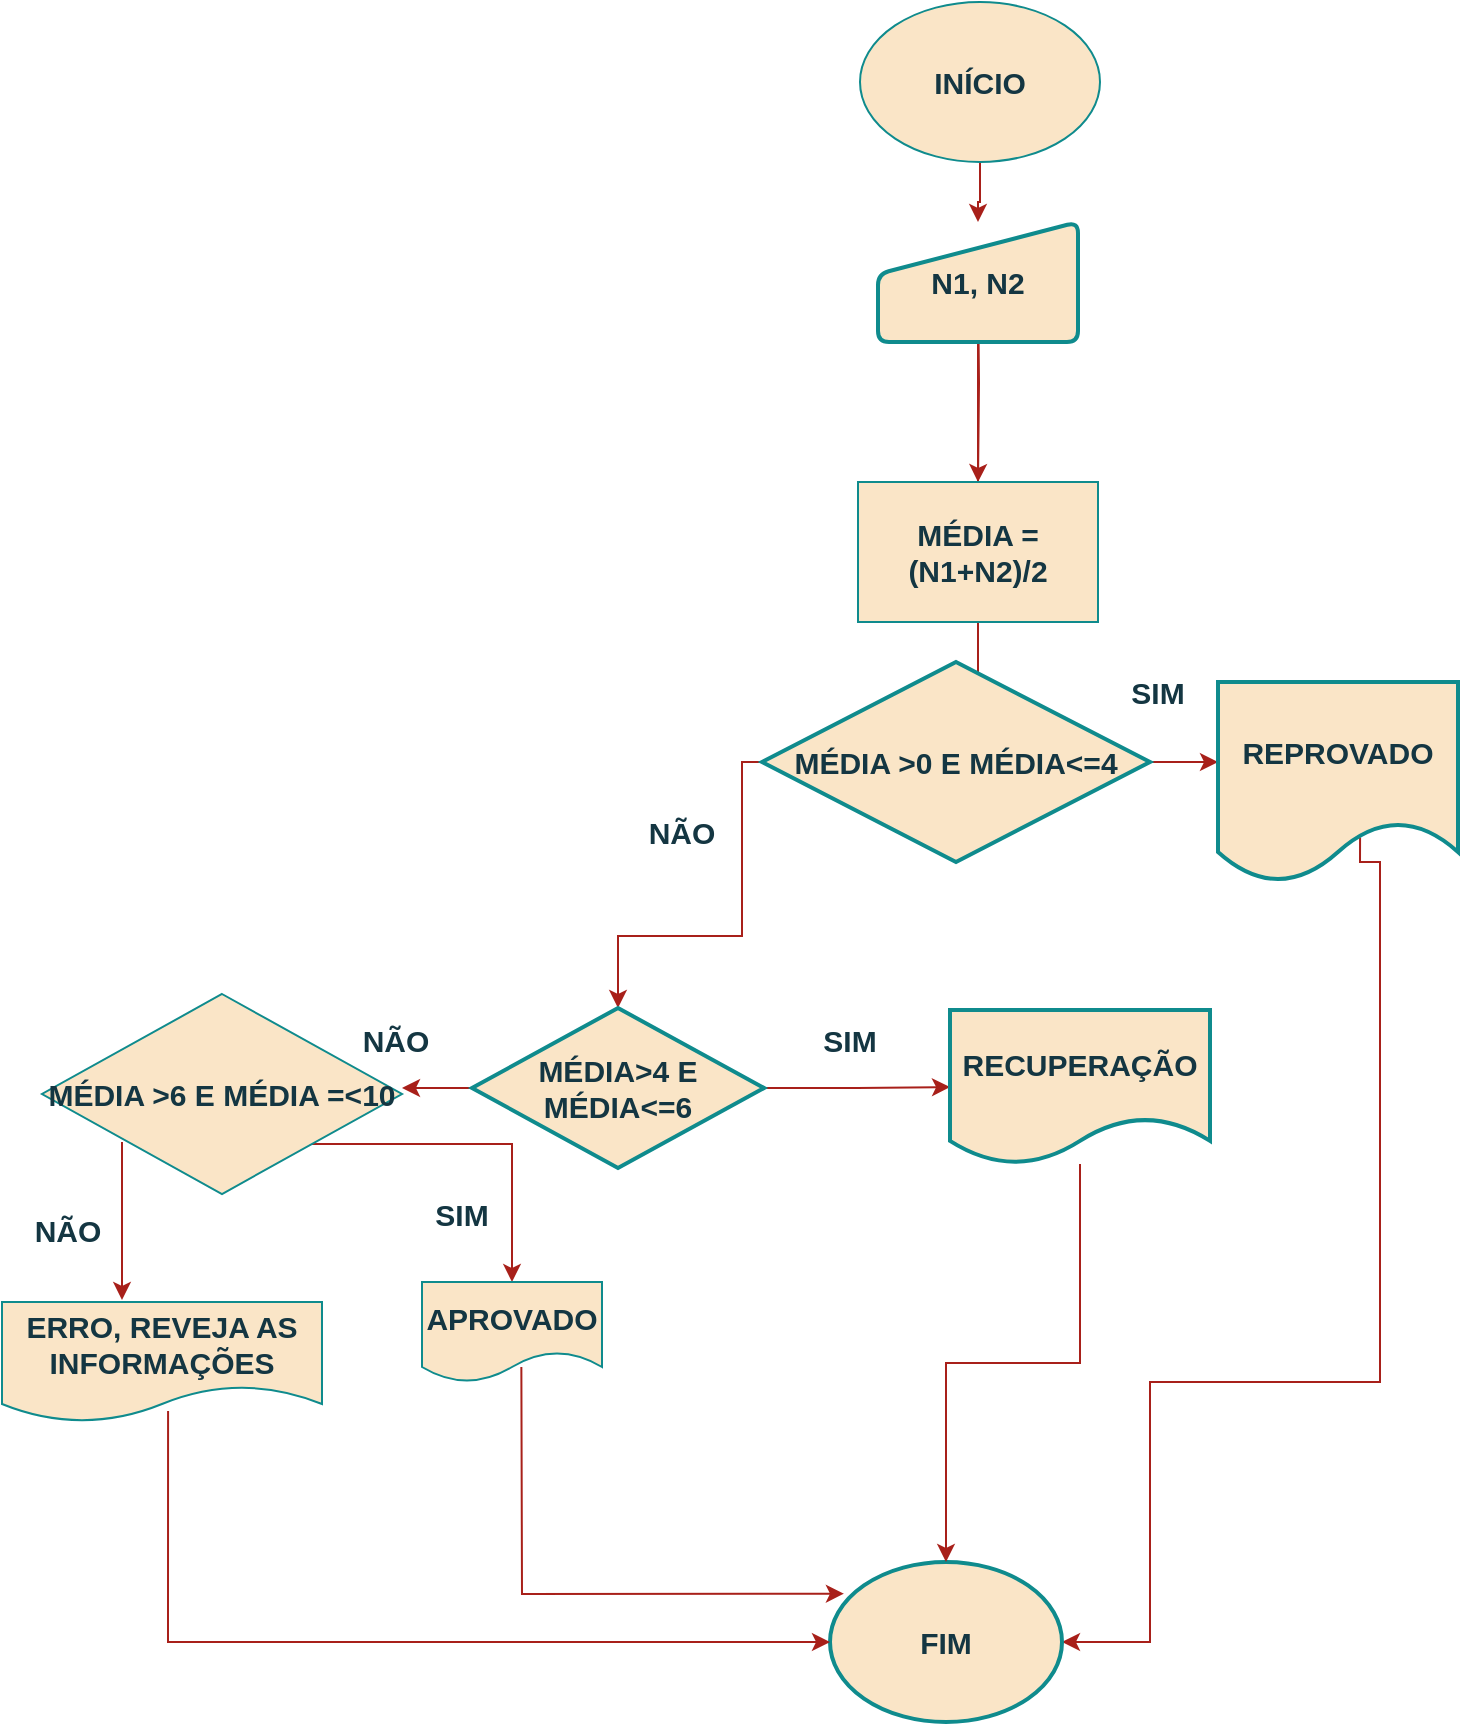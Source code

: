 <mxfile version="25.0.2">
  <diagram name="Página-1" id="34KzbMYfrZC1YEMNCEcf">
    <mxGraphModel dx="2126" dy="2095" grid="1" gridSize="10" guides="1" tooltips="1" connect="1" arrows="1" fold="1" page="1" pageScale="1" pageWidth="827" pageHeight="1169" math="0" shadow="0">
      <root>
        <mxCell id="0" />
        <mxCell id="1" parent="0" />
        <mxCell id="DO_F_xVt8AcNw5fe8OdE-20" value="" style="edgeStyle=orthogonalEdgeStyle;rounded=0;orthogonalLoop=1;jettySize=auto;html=1;strokeColor=#A8201A;fontColor=#143642;fillColor=#FAE5C7;fontStyle=1;fontSize=15;" edge="1" parent="1" source="DO_F_xVt8AcNw5fe8OdE-1" target="DO_F_xVt8AcNw5fe8OdE-17">
          <mxGeometry relative="1" as="geometry" />
        </mxCell>
        <mxCell id="DO_F_xVt8AcNw5fe8OdE-1" value="INÍCIO" style="ellipse;whiteSpace=wrap;html=1;fontStyle=1;fontSize=15;labelBackgroundColor=none;fillColor=#FAE5C7;strokeColor=#0F8B8D;fontColor=#143642;" vertex="1" parent="1">
          <mxGeometry x="429" y="-1130" width="120" height="80" as="geometry" />
        </mxCell>
        <mxCell id="DO_F_xVt8AcNw5fe8OdE-7" value="" style="edgeStyle=orthogonalEdgeStyle;rounded=0;orthogonalLoop=1;jettySize=auto;html=1;labelBackgroundColor=none;strokeColor=#A8201A;fontColor=default;fontSize=15;fontStyle=1;align=center;" edge="1" parent="1" target="DO_F_xVt8AcNw5fe8OdE-6">
          <mxGeometry relative="1" as="geometry">
            <mxPoint x="488" y="-990" as="sourcePoint" />
          </mxGeometry>
        </mxCell>
        <mxCell id="DO_F_xVt8AcNw5fe8OdE-9" value="" style="edgeStyle=orthogonalEdgeStyle;rounded=0;orthogonalLoop=1;jettySize=auto;html=1;labelBackgroundColor=none;strokeColor=#A8201A;fontColor=default;fontSize=15;fontStyle=1;align=center;" edge="1" parent="1" source="DO_F_xVt8AcNw5fe8OdE-17">
          <mxGeometry relative="1" as="geometry">
            <mxPoint x="488" y="-780" as="targetPoint" />
          </mxGeometry>
        </mxCell>
        <mxCell id="DO_F_xVt8AcNw5fe8OdE-6" value="MÉDIA = (N1+N2)/2" style="whiteSpace=wrap;html=1;labelBackgroundColor=none;fillColor=#FAE5C7;strokeColor=#0F8B8D;fontColor=#143642;fontSize=15;fontStyle=1;align=center;" vertex="1" parent="1">
          <mxGeometry x="428" y="-890" width="120" height="70" as="geometry" />
        </mxCell>
        <mxCell id="DO_F_xVt8AcNw5fe8OdE-14" value="" style="edgeStyle=orthogonalEdgeStyle;rounded=0;orthogonalLoop=1;jettySize=auto;html=1;strokeColor=#A8201A;fontColor=#143642;fillColor=#FAE5C7;entryX=0.5;entryY=0;entryDx=0;entryDy=0;fontStyle=1;fontSize=15;" edge="1" parent="1" source="DO_F_xVt8AcNw5fe8OdE-11" target="DO_F_xVt8AcNw5fe8OdE-23">
          <mxGeometry relative="1" as="geometry">
            <mxPoint x="368" y="-745" as="targetPoint" />
            <Array as="points">
              <mxPoint x="370" y="-750" />
              <mxPoint x="370" y="-663" />
              <mxPoint x="308" y="-663" />
            </Array>
          </mxGeometry>
        </mxCell>
        <mxCell id="DO_F_xVt8AcNw5fe8OdE-16" value="" style="edgeStyle=orthogonalEdgeStyle;rounded=0;orthogonalLoop=1;jettySize=auto;html=1;strokeColor=#A8201A;fontColor=#143642;fillColor=#FAE5C7;fontStyle=1;fontSize=15;" edge="1" parent="1" source="DO_F_xVt8AcNw5fe8OdE-11">
          <mxGeometry relative="1" as="geometry">
            <mxPoint x="608" y="-750" as="targetPoint" />
          </mxGeometry>
        </mxCell>
        <mxCell id="DO_F_xVt8AcNw5fe8OdE-11" value="MÉDIA &amp;gt;0 E MÉDIA&amp;lt;=4" style="strokeWidth=2;html=1;shape=mxgraph.flowchart.decision;whiteSpace=wrap;labelBackgroundColor=none;fillColor=#FAE5C7;strokeColor=#0F8B8D;fontColor=#143642;fontSize=15;fontStyle=1;align=center;" vertex="1" parent="1">
          <mxGeometry x="380" y="-800" width="194" height="100" as="geometry" />
        </mxCell>
        <mxCell id="DO_F_xVt8AcNw5fe8OdE-22" value="" style="edgeStyle=orthogonalEdgeStyle;rounded=0;orthogonalLoop=1;jettySize=auto;html=1;strokeColor=#A8201A;fontColor=#143642;fillColor=#FAE5C7;exitX=0.592;exitY=0.777;exitDx=0;exitDy=0;exitPerimeter=0;fontStyle=1;fontSize=15;" edge="1" parent="1" source="DO_F_xVt8AcNw5fe8OdE-15" target="DO_F_xVt8AcNw5fe8OdE-21">
          <mxGeometry relative="1" as="geometry">
            <mxPoint x="668" y="-700" as="sourcePoint" />
            <Array as="points">
              <mxPoint x="679" y="-700" />
              <mxPoint x="689" y="-700" />
              <mxPoint x="689" y="-440" />
              <mxPoint x="574" y="-440" />
              <mxPoint x="574" y="-310" />
            </Array>
          </mxGeometry>
        </mxCell>
        <mxCell id="DO_F_xVt8AcNw5fe8OdE-15" value="REPROVADO" style="shape=document;whiteSpace=wrap;html=1;boundedLbl=1;fontSize=15;fillColor=#FAE5C7;strokeColor=#0F8B8D;fontColor=#143642;strokeWidth=2;labelBackgroundColor=none;fontStyle=1;" vertex="1" parent="1">
          <mxGeometry x="608" y="-790" width="120" height="100" as="geometry" />
        </mxCell>
        <mxCell id="DO_F_xVt8AcNw5fe8OdE-17" value="N1, N2" style="html=1;strokeWidth=2;shape=manualInput;whiteSpace=wrap;rounded=1;size=26;arcSize=11;strokeColor=#0F8B8D;fontColor=#143642;fillColor=#FAE5C7;fontSize=15;fontStyle=1" vertex="1" parent="1">
          <mxGeometry x="438" y="-1020" width="100" height="60" as="geometry" />
        </mxCell>
        <mxCell id="DO_F_xVt8AcNw5fe8OdE-21" value="FIM" style="ellipse;whiteSpace=wrap;html=1;fontSize=15;fillColor=#FAE5C7;strokeColor=#0F8B8D;fontColor=#143642;strokeWidth=2;labelBackgroundColor=none;fontStyle=1;" vertex="1" parent="1">
          <mxGeometry x="414" y="-350" width="116" height="80" as="geometry" />
        </mxCell>
        <mxCell id="DO_F_xVt8AcNw5fe8OdE-30" value="" style="edgeStyle=orthogonalEdgeStyle;rounded=0;orthogonalLoop=1;jettySize=auto;html=1;strokeColor=#A8201A;fontColor=#143642;fillColor=#FAE5C7;fontStyle=1;fontSize=15;" edge="1" parent="1" source="DO_F_xVt8AcNw5fe8OdE-23" target="DO_F_xVt8AcNw5fe8OdE-29">
          <mxGeometry relative="1" as="geometry" />
        </mxCell>
        <mxCell id="DO_F_xVt8AcNw5fe8OdE-45" style="edgeStyle=orthogonalEdgeStyle;rounded=0;orthogonalLoop=1;jettySize=auto;html=1;exitX=0;exitY=0.5;exitDx=0;exitDy=0;strokeColor=#A8201A;fontColor=#143642;fillColor=#FAE5C7;fontStyle=1;fontSize=15;" edge="1" parent="1" source="DO_F_xVt8AcNw5fe8OdE-23">
          <mxGeometry relative="1" as="geometry">
            <mxPoint x="200.0" y="-587.471" as="targetPoint" />
          </mxGeometry>
        </mxCell>
        <mxCell id="DO_F_xVt8AcNw5fe8OdE-23" value="MÉDIA&amp;gt;4 E MÉDIA&amp;lt;=6" style="rhombus;whiteSpace=wrap;html=1;fontSize=15;fillColor=#FAE5C7;strokeColor=#0F8B8D;fontColor=#143642;strokeWidth=2;labelBackgroundColor=none;fontStyle=1;" vertex="1" parent="1">
          <mxGeometry x="235" y="-627" width="146" height="80" as="geometry" />
        </mxCell>
        <mxCell id="DO_F_xVt8AcNw5fe8OdE-25" value="SIM" style="text;strokeColor=none;align=center;fillColor=none;html=1;verticalAlign=middle;whiteSpace=wrap;rounded=0;fontColor=#143642;fontStyle=1;fontSize=15;" vertex="1" parent="1">
          <mxGeometry x="548" y="-800" width="60" height="30" as="geometry" />
        </mxCell>
        <mxCell id="DO_F_xVt8AcNw5fe8OdE-26" value="NÃO" style="text;strokeColor=none;align=center;fillColor=none;html=1;verticalAlign=middle;whiteSpace=wrap;rounded=0;fontColor=#143642;fontStyle=1;fontSize=15;" vertex="1" parent="1">
          <mxGeometry x="310" y="-730" width="60" height="30" as="geometry" />
        </mxCell>
        <mxCell id="DO_F_xVt8AcNw5fe8OdE-29" value="RECUPERAÇÃO" style="shape=document;whiteSpace=wrap;html=1;boundedLbl=1;fontSize=15;fillColor=#FAE5C7;strokeColor=#0F8B8D;fontColor=#143642;strokeWidth=2;labelBackgroundColor=none;fontStyle=1;" vertex="1" parent="1">
          <mxGeometry x="474" y="-626" width="130" height="77" as="geometry" />
        </mxCell>
        <mxCell id="DO_F_xVt8AcNw5fe8OdE-31" value="NÃO" style="text;strokeColor=none;align=center;fillColor=none;html=1;verticalAlign=middle;whiteSpace=wrap;rounded=0;fontColor=#143642;fontStyle=1;fontSize=15;" vertex="1" parent="1">
          <mxGeometry x="174" y="-626" width="46" height="30" as="geometry" />
        </mxCell>
        <mxCell id="DO_F_xVt8AcNw5fe8OdE-32" value="&lt;font&gt;SIM&lt;/font&gt;" style="text;strokeColor=none;align=center;fillColor=none;html=1;verticalAlign=middle;whiteSpace=wrap;rounded=0;fontColor=#143642;fontStyle=1;fontSize=15;" vertex="1" parent="1">
          <mxGeometry x="394" y="-634" width="60" height="46" as="geometry" />
        </mxCell>
        <mxCell id="DO_F_xVt8AcNw5fe8OdE-39" value="" style="edgeStyle=orthogonalEdgeStyle;rounded=0;orthogonalLoop=1;jettySize=auto;html=1;entryX=0.5;entryY=0;entryDx=0;entryDy=0;strokeColor=#A8201A;fontColor=#143642;fillColor=#FAE5C7;fontStyle=1;fontSize=15;" edge="1" parent="1" source="DO_F_xVt8AcNw5fe8OdE-29" target="DO_F_xVt8AcNw5fe8OdE-21">
          <mxGeometry relative="1" as="geometry">
            <mxPoint x="539" y="-549" as="sourcePoint" />
            <mxPoint x="474" y="-400" as="targetPoint" />
          </mxGeometry>
        </mxCell>
        <mxCell id="DO_F_xVt8AcNw5fe8OdE-50" style="edgeStyle=orthogonalEdgeStyle;rounded=0;orthogonalLoop=1;jettySize=auto;html=1;exitX=1;exitY=1;exitDx=0;exitDy=0;entryX=0.5;entryY=0;entryDx=0;entryDy=0;strokeColor=#A8201A;fontColor=#143642;fillColor=#FAE5C7;fontStyle=1;fontSize=15;" edge="1" parent="1" source="DO_F_xVt8AcNw5fe8OdE-42" target="DO_F_xVt8AcNw5fe8OdE-49">
          <mxGeometry relative="1" as="geometry" />
        </mxCell>
        <mxCell id="DO_F_xVt8AcNw5fe8OdE-42" value="&lt;font&gt;MÉDIA &amp;gt;6 E MÉDIA =&amp;lt;10&lt;/font&gt;" style="rhombus;whiteSpace=wrap;html=1;strokeColor=#0F8B8D;fontColor=#143642;fillColor=#FAE5C7;fontStyle=1;fontSize=15;" vertex="1" parent="1">
          <mxGeometry x="20" y="-634" width="180" height="100" as="geometry" />
        </mxCell>
        <mxCell id="DO_F_xVt8AcNw5fe8OdE-47" value="" style="endArrow=classic;html=1;rounded=0;strokeColor=#A8201A;fontColor=#143642;fillColor=#FAE5C7;exitX=1;exitY=1;exitDx=0;exitDy=0;fontStyle=1;fontSize=15;" edge="1" parent="1">
          <mxGeometry width="50" height="50" relative="1" as="geometry">
            <mxPoint x="60" y="-560" as="sourcePoint" />
            <mxPoint x="60" y="-481" as="targetPoint" />
          </mxGeometry>
        </mxCell>
        <mxCell id="DO_F_xVt8AcNw5fe8OdE-48" value="ERRO, REVEJA AS INFORMAÇÕES" style="shape=document;whiteSpace=wrap;html=1;boundedLbl=1;strokeColor=#0F8B8D;fontColor=#143642;fillColor=#FAE5C7;fontStyle=1;fontSize=15;" vertex="1" parent="1">
          <mxGeometry y="-480" width="160" height="60" as="geometry" />
        </mxCell>
        <mxCell id="DO_F_xVt8AcNw5fe8OdE-49" value="APROVADO" style="shape=document;whiteSpace=wrap;html=1;boundedLbl=1;strokeColor=#0F8B8D;fontColor=#143642;fillColor=#FAE5C7;fontStyle=1;fontSize=15;" vertex="1" parent="1">
          <mxGeometry x="210" y="-490" width="90" height="50" as="geometry" />
        </mxCell>
        <mxCell id="DO_F_xVt8AcNw5fe8OdE-51" value="&lt;font&gt;SIM&lt;/font&gt;" style="text;strokeColor=none;align=center;fillColor=none;html=1;verticalAlign=middle;whiteSpace=wrap;rounded=0;fontColor=#143642;fontStyle=1;fontSize=15;" vertex="1" parent="1">
          <mxGeometry x="200" y="-547" width="60" height="46" as="geometry" />
        </mxCell>
        <mxCell id="DO_F_xVt8AcNw5fe8OdE-52" value="NÃO" style="text;strokeColor=none;align=center;fillColor=none;html=1;verticalAlign=middle;whiteSpace=wrap;rounded=0;fontColor=#143642;fontStyle=1;fontSize=15;" vertex="1" parent="1">
          <mxGeometry x="10" y="-531" width="46" height="30" as="geometry" />
        </mxCell>
        <mxCell id="DO_F_xVt8AcNw5fe8OdE-54" value="" style="endArrow=classic;html=1;rounded=0;strokeColor=#A8201A;fontColor=#143642;fillColor=#FAE5C7;entryX=0;entryY=0.5;entryDx=0;entryDy=0;exitX=0.519;exitY=0.908;exitDx=0;exitDy=0;exitPerimeter=0;fontStyle=1;fontSize=15;" edge="1" parent="1" source="DO_F_xVt8AcNw5fe8OdE-48" target="DO_F_xVt8AcNw5fe8OdE-21">
          <mxGeometry width="50" height="50" relative="1" as="geometry">
            <mxPoint x="140" y="-420" as="sourcePoint" />
            <mxPoint x="190" y="-470" as="targetPoint" />
            <Array as="points">
              <mxPoint x="83" y="-310" />
            </Array>
          </mxGeometry>
        </mxCell>
        <mxCell id="DO_F_xVt8AcNw5fe8OdE-55" value="" style="endArrow=classic;html=1;rounded=0;strokeColor=#A8201A;fontColor=#143642;fillColor=#FAE5C7;entryX=0.06;entryY=0.198;entryDx=0;entryDy=0;entryPerimeter=0;exitX=0.552;exitY=0.85;exitDx=0;exitDy=0;exitPerimeter=0;fontStyle=1;fontSize=15;" edge="1" parent="1" source="DO_F_xVt8AcNw5fe8OdE-49" target="DO_F_xVt8AcNw5fe8OdE-21">
          <mxGeometry width="50" height="50" relative="1" as="geometry">
            <mxPoint x="130" y="-330" as="sourcePoint" />
            <mxPoint x="370" y="-350" as="targetPoint" />
            <Array as="points">
              <mxPoint x="260" y="-334" />
            </Array>
          </mxGeometry>
        </mxCell>
      </root>
    </mxGraphModel>
  </diagram>
</mxfile>
